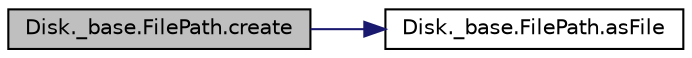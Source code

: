 digraph "Disk._base.FilePath.create"
{
 // INTERACTIVE_SVG=YES
  bgcolor="transparent";
  edge [fontname="Helvetica",fontsize="10",labelfontname="Helvetica",labelfontsize="10"];
  node [fontname="Helvetica",fontsize="10",shape=record];
  rankdir="LR";
  Node1 [label="Disk._base.FilePath.create",height=0.2,width=0.4,color="black", fillcolor="grey75", style="filled" fontcolor="black"];
  Node1 -> Node2 [color="midnightblue",fontsize="10",style="solid",fontname="Helvetica"];
  Node2 [label="Disk._base.FilePath.asFile",height=0.2,width=0.4,color="black",URL="$class_disk_1_1__base_1_1_file_path.html#a0b611f27ae594341ab2569694b5a0491"];
}
